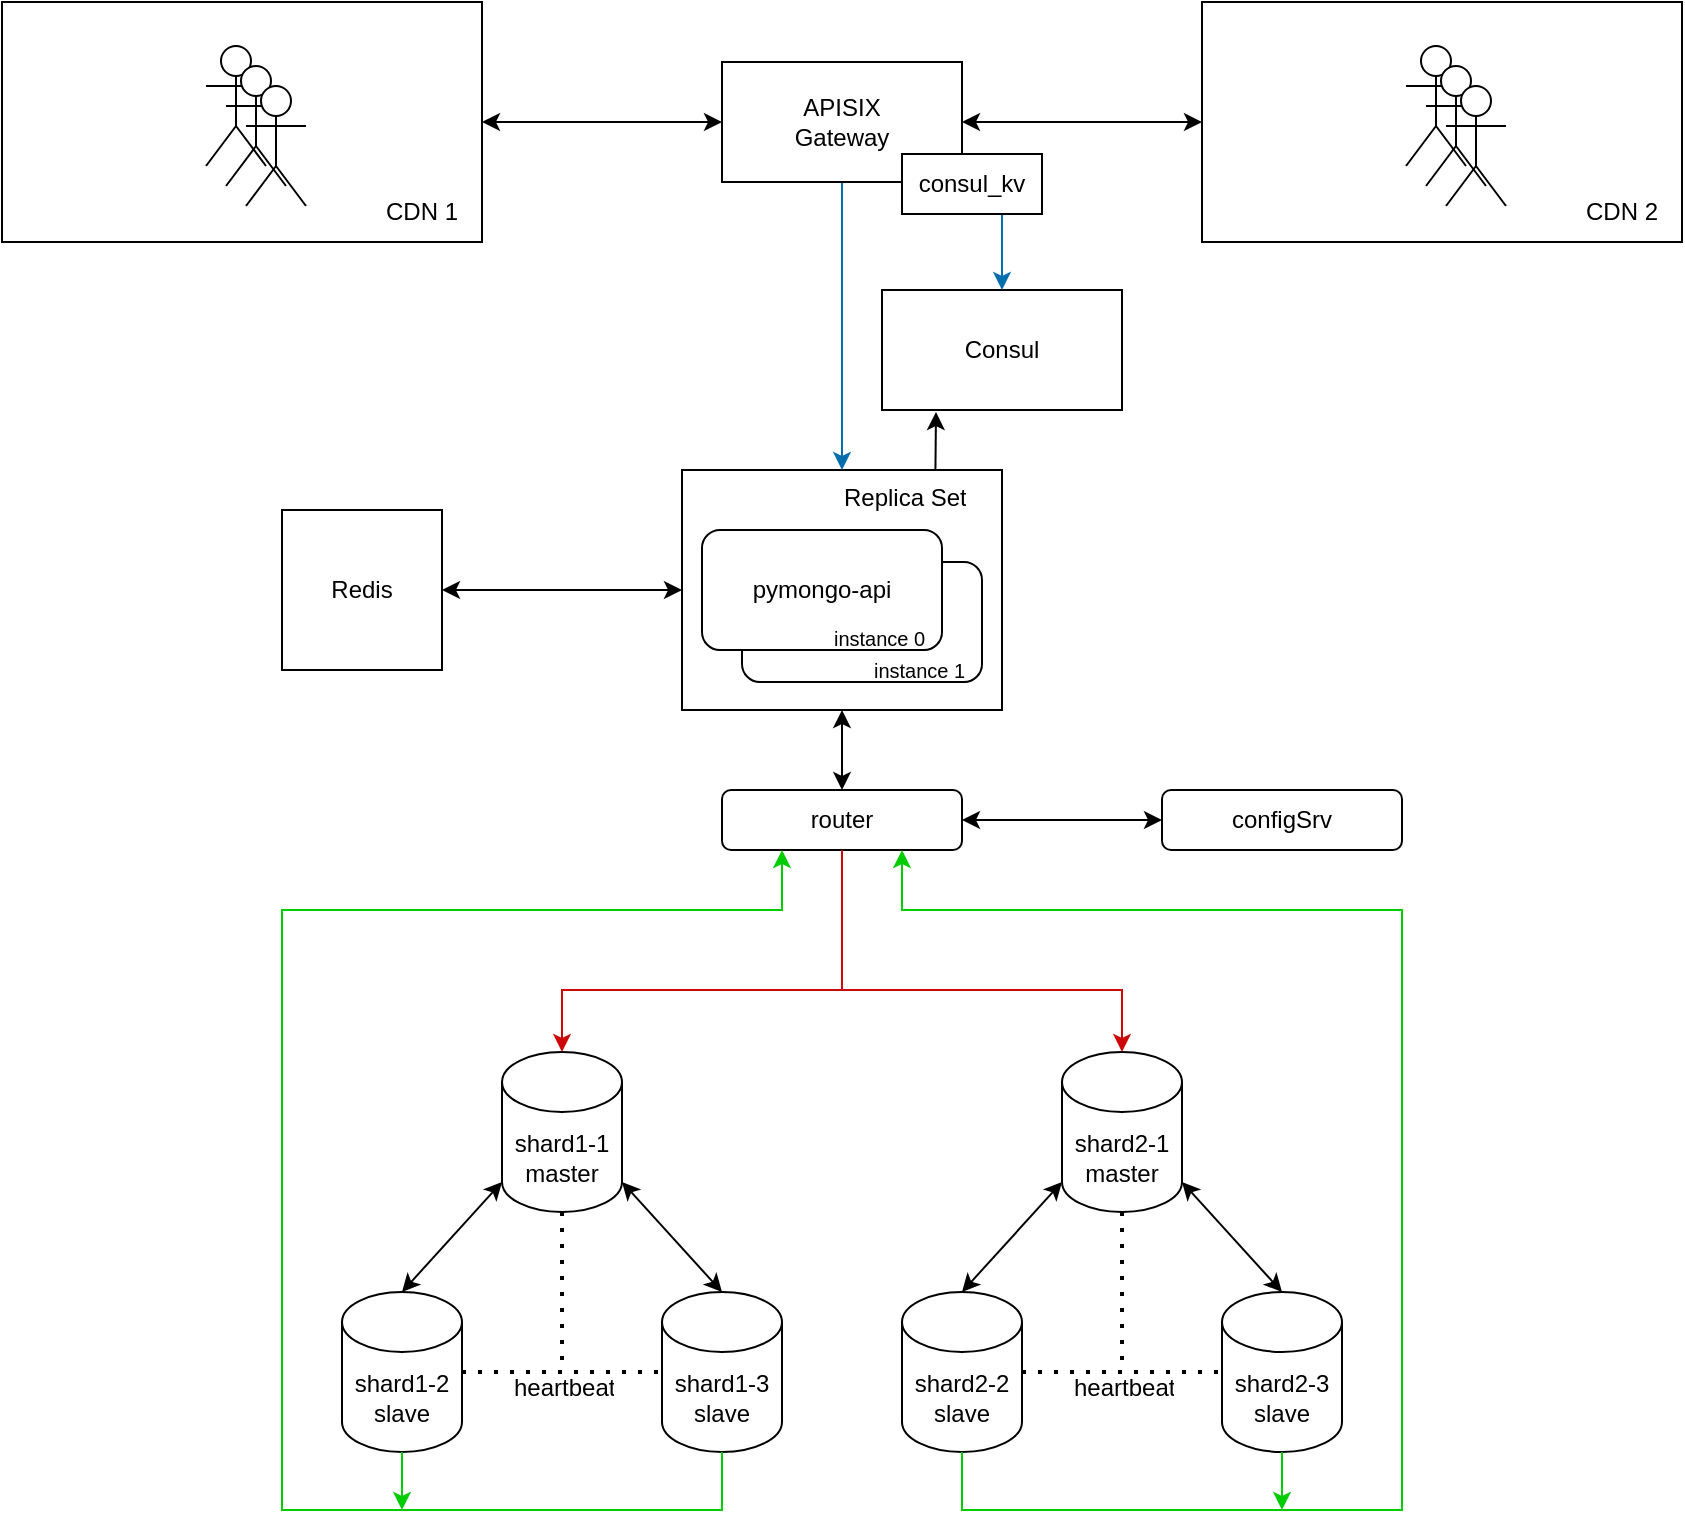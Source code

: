 <mxfile version="24.7.8">
  <diagram name="Page-1" id="-H_mtQnk-PTXWXPvYvuk">
    <mxGraphModel dx="1206" dy="726" grid="1" gridSize="10" guides="1" tooltips="1" connect="1" arrows="1" fold="1" page="1" pageScale="1" pageWidth="1169" pageHeight="827" math="0" shadow="0">
      <root>
        <mxCell id="0" />
        <mxCell id="1" parent="0" />
        <mxCell id="B2Jq6gasBJ6VCRkmXwDJ-19" value="router" style="rounded=1;whiteSpace=wrap;html=1;" parent="1" vertex="1">
          <mxGeometry x="500" y="440" width="120" height="30" as="geometry" />
        </mxCell>
        <mxCell id="B2Jq6gasBJ6VCRkmXwDJ-20" value="" style="group" parent="1" vertex="1" connectable="0">
          <mxGeometry x="310" y="571" width="220" height="200" as="geometry" />
        </mxCell>
        <mxCell id="B2Jq6gasBJ6VCRkmXwDJ-1" value="shard1-1&lt;div&gt;master&lt;/div&gt;" style="shape=cylinder3;whiteSpace=wrap;html=1;boundedLbl=1;backgroundOutline=1;size=15;" parent="B2Jq6gasBJ6VCRkmXwDJ-20" vertex="1">
          <mxGeometry x="80" width="60" height="80" as="geometry" />
        </mxCell>
        <mxCell id="B2Jq6gasBJ6VCRkmXwDJ-2" value="shard1-3&lt;div&gt;slave&lt;/div&gt;" style="shape=cylinder3;whiteSpace=wrap;html=1;boundedLbl=1;backgroundOutline=1;size=15;" parent="B2Jq6gasBJ6VCRkmXwDJ-20" vertex="1">
          <mxGeometry x="160" y="120" width="60" height="80" as="geometry" />
        </mxCell>
        <mxCell id="B2Jq6gasBJ6VCRkmXwDJ-3" value="shard1-2&lt;div&gt;slave&lt;/div&gt;" style="shape=cylinder3;whiteSpace=wrap;html=1;boundedLbl=1;backgroundOutline=1;size=15;" parent="B2Jq6gasBJ6VCRkmXwDJ-20" vertex="1">
          <mxGeometry y="120" width="60" height="80" as="geometry" />
        </mxCell>
        <mxCell id="FSxESPZKWkLZ6iRmhwS1-12" value="" style="endArrow=none;dashed=1;html=1;dashPattern=1 3;strokeWidth=2;rounded=0;exitX=1;exitY=0.5;exitDx=0;exitDy=0;exitPerimeter=0;entryX=0;entryY=0.5;entryDx=0;entryDy=0;entryPerimeter=0;" edge="1" parent="B2Jq6gasBJ6VCRkmXwDJ-20" source="B2Jq6gasBJ6VCRkmXwDJ-3" target="B2Jq6gasBJ6VCRkmXwDJ-2">
          <mxGeometry width="50" height="50" relative="1" as="geometry">
            <mxPoint x="110" y="200" as="sourcePoint" />
            <mxPoint x="160" y="150" as="targetPoint" />
          </mxGeometry>
        </mxCell>
        <mxCell id="FSxESPZKWkLZ6iRmhwS1-13" value="heartbeat" style="text;strokeColor=none;fillColor=none;align=left;verticalAlign=middle;spacingLeft=4;spacingRight=4;overflow=hidden;points=[[0,0.5],[1,0.5]];portConstraint=eastwest;rotatable=0;whiteSpace=wrap;html=1;" vertex="1" parent="B2Jq6gasBJ6VCRkmXwDJ-20">
          <mxGeometry x="80" y="158" width="60" height="20" as="geometry" />
        </mxCell>
        <mxCell id="FSxESPZKWkLZ6iRmhwS1-28" value="" style="endArrow=classic;startArrow=classic;html=1;rounded=0;entryX=0;entryY=1;entryDx=0;entryDy=-15;entryPerimeter=0;exitX=0.5;exitY=0;exitDx=0;exitDy=0;exitPerimeter=0;" edge="1" parent="B2Jq6gasBJ6VCRkmXwDJ-20" source="B2Jq6gasBJ6VCRkmXwDJ-3" target="B2Jq6gasBJ6VCRkmXwDJ-1">
          <mxGeometry width="50" height="50" relative="1" as="geometry">
            <mxPoint y="20" as="sourcePoint" />
            <mxPoint x="50" y="-30" as="targetPoint" />
          </mxGeometry>
        </mxCell>
        <mxCell id="FSxESPZKWkLZ6iRmhwS1-29" value="" style="endArrow=classic;startArrow=classic;html=1;rounded=0;entryX=1;entryY=1;entryDx=0;entryDy=-15;entryPerimeter=0;exitX=0.5;exitY=0;exitDx=0;exitDy=0;exitPerimeter=0;" edge="1" parent="B2Jq6gasBJ6VCRkmXwDJ-20" source="B2Jq6gasBJ6VCRkmXwDJ-2" target="B2Jq6gasBJ6VCRkmXwDJ-1">
          <mxGeometry width="50" height="50" relative="1" as="geometry">
            <mxPoint y="20" as="sourcePoint" />
            <mxPoint x="50" y="-30" as="targetPoint" />
          </mxGeometry>
        </mxCell>
        <mxCell id="B2Jq6gasBJ6VCRkmXwDJ-21" value="" style="group" parent="1" vertex="1" connectable="0">
          <mxGeometry x="590" y="571" width="220" height="200" as="geometry" />
        </mxCell>
        <mxCell id="B2Jq6gasBJ6VCRkmXwDJ-22" value="shard2-1&lt;div&gt;master&lt;/div&gt;" style="shape=cylinder3;whiteSpace=wrap;html=1;boundedLbl=1;backgroundOutline=1;size=15;" parent="B2Jq6gasBJ6VCRkmXwDJ-21" vertex="1">
          <mxGeometry x="80" width="60" height="80" as="geometry" />
        </mxCell>
        <mxCell id="B2Jq6gasBJ6VCRkmXwDJ-23" value="shard2-3&lt;div&gt;slave&lt;/div&gt;" style="shape=cylinder3;whiteSpace=wrap;html=1;boundedLbl=1;backgroundOutline=1;size=15;" parent="B2Jq6gasBJ6VCRkmXwDJ-21" vertex="1">
          <mxGeometry x="160" y="120" width="60" height="80" as="geometry" />
        </mxCell>
        <mxCell id="B2Jq6gasBJ6VCRkmXwDJ-24" value="shard2-2&lt;div&gt;slave&lt;/div&gt;" style="shape=cylinder3;whiteSpace=wrap;html=1;boundedLbl=1;backgroundOutline=1;size=15;" parent="B2Jq6gasBJ6VCRkmXwDJ-21" vertex="1">
          <mxGeometry y="120" width="60" height="80" as="geometry" />
        </mxCell>
        <mxCell id="FSxESPZKWkLZ6iRmhwS1-15" value="" style="endArrow=none;dashed=1;html=1;dashPattern=1 3;strokeWidth=2;rounded=0;exitX=1;exitY=0.5;exitDx=0;exitDy=0;exitPerimeter=0;entryX=0;entryY=0.5;entryDx=0;entryDy=0;entryPerimeter=0;" edge="1" parent="B2Jq6gasBJ6VCRkmXwDJ-21">
          <mxGeometry width="50" height="50" relative="1" as="geometry">
            <mxPoint x="60" y="160" as="sourcePoint" />
            <mxPoint x="160" y="160" as="targetPoint" />
          </mxGeometry>
        </mxCell>
        <mxCell id="FSxESPZKWkLZ6iRmhwS1-16" value="heartbeat" style="text;strokeColor=none;fillColor=none;align=left;verticalAlign=middle;spacingLeft=4;spacingRight=4;overflow=hidden;points=[[0,0.5],[1,0.5]];portConstraint=eastwest;rotatable=0;whiteSpace=wrap;html=1;" vertex="1" parent="B2Jq6gasBJ6VCRkmXwDJ-21">
          <mxGeometry x="80" y="158" width="60" height="20" as="geometry" />
        </mxCell>
        <mxCell id="FSxESPZKWkLZ6iRmhwS1-17" value="" style="endArrow=none;dashed=1;html=1;dashPattern=1 3;strokeWidth=2;rounded=0;exitX=0.5;exitY=1;exitDx=0;exitDy=0;exitPerimeter=0;" edge="1" parent="B2Jq6gasBJ6VCRkmXwDJ-21">
          <mxGeometry width="50" height="50" relative="1" as="geometry">
            <mxPoint x="110" y="80" as="sourcePoint" />
            <mxPoint x="110" y="160" as="targetPoint" />
          </mxGeometry>
        </mxCell>
        <mxCell id="FSxESPZKWkLZ6iRmhwS1-30" value="" style="endArrow=classic;startArrow=classic;html=1;rounded=0;entryX=0;entryY=1;entryDx=0;entryDy=-15;entryPerimeter=0;exitX=0.5;exitY=0;exitDx=0;exitDy=0;exitPerimeter=0;" edge="1" parent="B2Jq6gasBJ6VCRkmXwDJ-21" source="B2Jq6gasBJ6VCRkmXwDJ-24" target="B2Jq6gasBJ6VCRkmXwDJ-22">
          <mxGeometry width="50" height="50" relative="1" as="geometry">
            <mxPoint x="-280" y="20" as="sourcePoint" />
            <mxPoint x="-230" y="-30" as="targetPoint" />
          </mxGeometry>
        </mxCell>
        <mxCell id="FSxESPZKWkLZ6iRmhwS1-31" value="" style="endArrow=classic;startArrow=classic;html=1;rounded=0;entryX=1;entryY=1;entryDx=0;entryDy=-15;entryPerimeter=0;exitX=0.5;exitY=0;exitDx=0;exitDy=0;exitPerimeter=0;" edge="1" parent="B2Jq6gasBJ6VCRkmXwDJ-21" source="B2Jq6gasBJ6VCRkmXwDJ-23" target="B2Jq6gasBJ6VCRkmXwDJ-22">
          <mxGeometry width="50" height="50" relative="1" as="geometry">
            <mxPoint x="-280" y="20" as="sourcePoint" />
            <mxPoint x="-230" y="-30" as="targetPoint" />
          </mxGeometry>
        </mxCell>
        <mxCell id="B2Jq6gasBJ6VCRkmXwDJ-28" value="" style="endArrow=classic;html=1;rounded=0;exitX=0.5;exitY=1;exitDx=0;exitDy=0;entryX=0.5;entryY=0;entryDx=0;entryDy=0;entryPerimeter=0;strokeColor=#CD0808;" parent="1" source="B2Jq6gasBJ6VCRkmXwDJ-19" target="B2Jq6gasBJ6VCRkmXwDJ-1" edge="1">
          <mxGeometry width="50" height="50" relative="1" as="geometry">
            <mxPoint x="450" y="600" as="sourcePoint" />
            <mxPoint x="600" y="640" as="targetPoint" />
            <Array as="points">
              <mxPoint x="560" y="540" />
              <mxPoint x="420" y="540" />
            </Array>
          </mxGeometry>
        </mxCell>
        <mxCell id="B2Jq6gasBJ6VCRkmXwDJ-29" value="" style="endArrow=classic;html=1;rounded=0;entryX=0.5;entryY=0;entryDx=0;entryDy=0;entryPerimeter=0;strokeColor=#CD0808;" parent="1" target="B2Jq6gasBJ6VCRkmXwDJ-22" edge="1">
          <mxGeometry width="50" height="50" relative="1" as="geometry">
            <mxPoint x="560" y="501" as="sourcePoint" />
            <mxPoint x="500" y="521" as="targetPoint" />
            <Array as="points">
              <mxPoint x="560" y="540" />
              <mxPoint x="700" y="540" />
            </Array>
          </mxGeometry>
        </mxCell>
        <mxCell id="FSxESPZKWkLZ6iRmhwS1-11" value="" style="endArrow=none;dashed=1;html=1;dashPattern=1 3;strokeWidth=2;rounded=0;exitX=0.5;exitY=1;exitDx=0;exitDy=0;exitPerimeter=0;" edge="1" parent="1" source="B2Jq6gasBJ6VCRkmXwDJ-1">
          <mxGeometry width="50" height="50" relative="1" as="geometry">
            <mxPoint x="560" y="591" as="sourcePoint" />
            <mxPoint x="420" y="731" as="targetPoint" />
          </mxGeometry>
        </mxCell>
        <mxCell id="FSxESPZKWkLZ6iRmhwS1-21" value="" style="endArrow=classic;html=1;rounded=0;exitX=0.5;exitY=1;exitDx=0;exitDy=0;exitPerimeter=0;entryX=0.25;entryY=1;entryDx=0;entryDy=0;strokeColor=#00CC00;" edge="1" parent="1" source="B2Jq6gasBJ6VCRkmXwDJ-2" target="B2Jq6gasBJ6VCRkmXwDJ-19">
          <mxGeometry width="50" height="50" relative="1" as="geometry">
            <mxPoint x="560" y="620" as="sourcePoint" />
            <mxPoint x="230" y="390" as="targetPoint" />
            <Array as="points">
              <mxPoint x="500" y="800" />
              <mxPoint x="280" y="800" />
              <mxPoint x="280" y="500" />
              <mxPoint x="530" y="500" />
            </Array>
          </mxGeometry>
        </mxCell>
        <mxCell id="FSxESPZKWkLZ6iRmhwS1-22" value="" style="endArrow=classic;html=1;rounded=0;exitX=0.5;exitY=1;exitDx=0;exitDy=0;exitPerimeter=0;strokeColor=#00CC00;" edge="1" parent="1" source="B2Jq6gasBJ6VCRkmXwDJ-3">
          <mxGeometry width="50" height="50" relative="1" as="geometry">
            <mxPoint x="560" y="591" as="sourcePoint" />
            <mxPoint x="340" y="800" as="targetPoint" />
          </mxGeometry>
        </mxCell>
        <mxCell id="FSxESPZKWkLZ6iRmhwS1-23" value="" style="endArrow=classic;html=1;rounded=0;exitX=0.5;exitY=1;exitDx=0;exitDy=0;exitPerimeter=0;entryX=0.75;entryY=1;entryDx=0;entryDy=0;strokeColor=#00CC00;" edge="1" parent="1" source="B2Jq6gasBJ6VCRkmXwDJ-24" target="B2Jq6gasBJ6VCRkmXwDJ-19">
          <mxGeometry width="50" height="50" relative="1" as="geometry">
            <mxPoint x="1090" y="800" as="sourcePoint" />
            <mxPoint x="1120" y="470" as="targetPoint" />
            <Array as="points">
              <mxPoint x="620" y="800" />
              <mxPoint x="840" y="800" />
              <mxPoint x="840" y="500" />
              <mxPoint x="590" y="500" />
            </Array>
          </mxGeometry>
        </mxCell>
        <mxCell id="FSxESPZKWkLZ6iRmhwS1-24" value="" style="endArrow=classic;html=1;rounded=0;exitX=0.5;exitY=1;exitDx=0;exitDy=0;exitPerimeter=0;strokeColor=#00CC00;" edge="1" parent="1" source="B2Jq6gasBJ6VCRkmXwDJ-23">
          <mxGeometry width="50" height="50" relative="1" as="geometry">
            <mxPoint x="930" y="771" as="sourcePoint" />
            <mxPoint x="780" y="800" as="targetPoint" />
          </mxGeometry>
        </mxCell>
        <mxCell id="FSxESPZKWkLZ6iRmhwS1-25" value="configSrv" style="rounded=1;whiteSpace=wrap;html=1;" vertex="1" parent="1">
          <mxGeometry x="720" y="440" width="120" height="30" as="geometry" />
        </mxCell>
        <mxCell id="FSxESPZKWkLZ6iRmhwS1-26" value="" style="endArrow=classic;startArrow=classic;html=1;rounded=0;entryX=0;entryY=0.5;entryDx=0;entryDy=0;exitX=1;exitY=0.5;exitDx=0;exitDy=0;" edge="1" parent="1" source="B2Jq6gasBJ6VCRkmXwDJ-19" target="FSxESPZKWkLZ6iRmhwS1-25">
          <mxGeometry width="50" height="50" relative="1" as="geometry">
            <mxPoint x="560" y="620" as="sourcePoint" />
            <mxPoint x="610" y="570" as="targetPoint" />
          </mxGeometry>
        </mxCell>
        <mxCell id="FSxESPZKWkLZ6iRmhwS1-33" value="Redis" style="whiteSpace=wrap;html=1;aspect=fixed;" vertex="1" parent="1">
          <mxGeometry x="280" y="300" width="80" height="80" as="geometry" />
        </mxCell>
        <mxCell id="FSxESPZKWkLZ6iRmhwS1-43" value="" style="group" vertex="1" connectable="0" parent="1">
          <mxGeometry x="480" y="280" width="160" height="130" as="geometry" />
        </mxCell>
        <mxCell id="FSxESPZKWkLZ6iRmhwS1-42" value="" style="group" vertex="1" connectable="0" parent="FSxESPZKWkLZ6iRmhwS1-43">
          <mxGeometry width="160" height="120" as="geometry" />
        </mxCell>
        <mxCell id="FSxESPZKWkLZ6iRmhwS1-40" value="" style="rounded=0;whiteSpace=wrap;html=1;" vertex="1" parent="FSxESPZKWkLZ6iRmhwS1-42">
          <mxGeometry width="160" height="120.0" as="geometry" />
        </mxCell>
        <mxCell id="FSxESPZKWkLZ6iRmhwS1-41" value="Replica Set" style="text;strokeColor=none;fillColor=none;align=left;verticalAlign=middle;spacingLeft=4;spacingRight=4;overflow=hidden;points=[[0,0.5],[1,0.5]];portConstraint=eastwest;rotatable=0;whiteSpace=wrap;html=1;" vertex="1" parent="FSxESPZKWkLZ6iRmhwS1-42">
          <mxGeometry x="75.294" y="3" width="84.706" height="21.818" as="geometry" />
        </mxCell>
        <mxCell id="B2Jq6gasBJ6VCRkmXwDJ-18" value="" style="group" parent="FSxESPZKWkLZ6iRmhwS1-43" vertex="1" connectable="0">
          <mxGeometry x="10" y="30" width="150" height="100" as="geometry" />
        </mxCell>
        <mxCell id="B2Jq6gasBJ6VCRkmXwDJ-14" value="" style="group" parent="B2Jq6gasBJ6VCRkmXwDJ-18" vertex="1" connectable="0">
          <mxGeometry x="20" y="16" width="120" height="60" as="geometry" />
        </mxCell>
        <mxCell id="B2Jq6gasBJ6VCRkmXwDJ-10" value="pymongo-api" style="rounded=1;whiteSpace=wrap;html=1;container=0;" parent="B2Jq6gasBJ6VCRkmXwDJ-14" vertex="1">
          <mxGeometry width="120" height="60" as="geometry" />
        </mxCell>
        <mxCell id="B2Jq6gasBJ6VCRkmXwDJ-11" value="&lt;font size=&quot;1&quot;&gt;instance 1&lt;/font&gt;" style="text;strokeColor=none;fillColor=none;align=left;verticalAlign=middle;spacingLeft=4;spacingRight=4;overflow=hidden;points=[[0,0.5],[1,0.5]];portConstraint=eastwest;rotatable=0;whiteSpace=wrap;html=1;container=0;" parent="B2Jq6gasBJ6VCRkmXwDJ-14" vertex="1">
          <mxGeometry x="60" y="44" width="60" height="16" as="geometry" />
        </mxCell>
        <mxCell id="B2Jq6gasBJ6VCRkmXwDJ-15" value="" style="group" parent="B2Jq6gasBJ6VCRkmXwDJ-18" vertex="1" connectable="0">
          <mxGeometry width="150" height="100" as="geometry" />
        </mxCell>
        <mxCell id="B2Jq6gasBJ6VCRkmXwDJ-16" value="pymongo-api" style="rounded=1;whiteSpace=wrap;html=1;container=0;" parent="B2Jq6gasBJ6VCRkmXwDJ-15" vertex="1">
          <mxGeometry width="120" height="60" as="geometry" />
        </mxCell>
        <mxCell id="B2Jq6gasBJ6VCRkmXwDJ-17" value="&lt;font size=&quot;1&quot;&gt;instance 0&lt;br&gt;&lt;/font&gt;" style="text;strokeColor=none;fillColor=none;align=left;verticalAlign=middle;spacingLeft=4;spacingRight=4;overflow=hidden;points=[[0,0.5],[1,0.5]];portConstraint=eastwest;rotatable=0;whiteSpace=wrap;html=1;container=0;" parent="B2Jq6gasBJ6VCRkmXwDJ-15" vertex="1">
          <mxGeometry x="60" y="44" width="60" height="16" as="geometry" />
        </mxCell>
        <mxCell id="FSxESPZKWkLZ6iRmhwS1-44" value="" style="endArrow=classic;startArrow=classic;html=1;rounded=0;exitX=1;exitY=0.5;exitDx=0;exitDy=0;entryX=0;entryY=0.5;entryDx=0;entryDy=0;" edge="1" parent="1" source="FSxESPZKWkLZ6iRmhwS1-33" target="FSxESPZKWkLZ6iRmhwS1-40">
          <mxGeometry width="50" height="50" relative="1" as="geometry">
            <mxPoint x="550" y="380" as="sourcePoint" />
            <mxPoint x="600" y="330" as="targetPoint" />
          </mxGeometry>
        </mxCell>
        <mxCell id="FSxESPZKWkLZ6iRmhwS1-45" value="" style="endArrow=classic;startArrow=classic;html=1;rounded=0;exitX=0.5;exitY=0;exitDx=0;exitDy=0;entryX=0.5;entryY=1;entryDx=0;entryDy=0;" edge="1" parent="1" source="B2Jq6gasBJ6VCRkmXwDJ-19" target="FSxESPZKWkLZ6iRmhwS1-40">
          <mxGeometry width="50" height="50" relative="1" as="geometry">
            <mxPoint x="550" y="380" as="sourcePoint" />
            <mxPoint x="600" y="330" as="targetPoint" />
          </mxGeometry>
        </mxCell>
        <mxCell id="FSxESPZKWkLZ6iRmhwS1-49" value="" style="rounded=0;whiteSpace=wrap;html=1;" vertex="1" parent="1">
          <mxGeometry x="140" y="46" width="240" height="120" as="geometry" />
        </mxCell>
        <mxCell id="FSxESPZKWkLZ6iRmhwS1-50" value="" style="shape=umlActor;verticalLabelPosition=bottom;verticalAlign=top;html=1;outlineConnect=0;" vertex="1" parent="1">
          <mxGeometry x="242" y="68" width="30" height="60" as="geometry" />
        </mxCell>
        <mxCell id="FSxESPZKWkLZ6iRmhwS1-51" value="" style="endArrow=classic;startArrow=classic;html=1;rounded=0;entryX=0;entryY=0.5;entryDx=0;entryDy=0;exitX=1;exitY=0.5;exitDx=0;exitDy=0;" edge="1" parent="1" source="FSxESPZKWkLZ6iRmhwS1-49" target="FSxESPZKWkLZ6iRmhwS1-64">
          <mxGeometry width="50" height="50" relative="1" as="geometry">
            <mxPoint x="530" y="206" as="sourcePoint" />
            <mxPoint x="480" y="106" as="targetPoint" />
          </mxGeometry>
        </mxCell>
        <mxCell id="FSxESPZKWkLZ6iRmhwS1-52" value="" style="shape=umlActor;verticalLabelPosition=bottom;verticalAlign=top;html=1;outlineConnect=0;" vertex="1" parent="1">
          <mxGeometry x="252" y="78" width="30" height="60" as="geometry" />
        </mxCell>
        <mxCell id="FSxESPZKWkLZ6iRmhwS1-53" value="" style="shape=umlActor;verticalLabelPosition=bottom;verticalAlign=top;html=1;outlineConnect=0;" vertex="1" parent="1">
          <mxGeometry x="262" y="88" width="30" height="60" as="geometry" />
        </mxCell>
        <mxCell id="FSxESPZKWkLZ6iRmhwS1-54" value="CDN 1" style="text;html=1;align=center;verticalAlign=middle;whiteSpace=wrap;rounded=0;" vertex="1" parent="1">
          <mxGeometry x="320" y="136" width="60" height="30" as="geometry" />
        </mxCell>
        <mxCell id="FSxESPZKWkLZ6iRmhwS1-55" value="" style="rounded=0;whiteSpace=wrap;html=1;" vertex="1" parent="1">
          <mxGeometry x="740" y="46" width="240" height="120" as="geometry" />
        </mxCell>
        <mxCell id="FSxESPZKWkLZ6iRmhwS1-56" value="" style="shape=umlActor;verticalLabelPosition=bottom;verticalAlign=top;html=1;outlineConnect=0;" vertex="1" parent="1">
          <mxGeometry x="842" y="68" width="30" height="60" as="geometry" />
        </mxCell>
        <mxCell id="FSxESPZKWkLZ6iRmhwS1-57" value="" style="shape=umlActor;verticalLabelPosition=bottom;verticalAlign=top;html=1;outlineConnect=0;" vertex="1" parent="1">
          <mxGeometry x="852" y="78" width="30" height="60" as="geometry" />
        </mxCell>
        <mxCell id="FSxESPZKWkLZ6iRmhwS1-58" value="" style="shape=umlActor;verticalLabelPosition=bottom;verticalAlign=top;html=1;outlineConnect=0;" vertex="1" parent="1">
          <mxGeometry x="862" y="88" width="30" height="60" as="geometry" />
        </mxCell>
        <mxCell id="FSxESPZKWkLZ6iRmhwS1-59" value="CDN 2" style="text;html=1;align=center;verticalAlign=middle;whiteSpace=wrap;rounded=0;" vertex="1" parent="1">
          <mxGeometry x="920" y="136" width="60" height="30" as="geometry" />
        </mxCell>
        <mxCell id="FSxESPZKWkLZ6iRmhwS1-60" value="" style="endArrow=classic;startArrow=classic;html=1;rounded=0;entryX=0;entryY=0.5;entryDx=0;entryDy=0;exitX=1;exitY=0.5;exitDx=0;exitDy=0;" edge="1" parent="1" source="FSxESPZKWkLZ6iRmhwS1-64" target="FSxESPZKWkLZ6iRmhwS1-55">
          <mxGeometry width="50" height="50" relative="1" as="geometry">
            <mxPoint x="640" y="106" as="sourcePoint" />
            <mxPoint x="620" y="156" as="targetPoint" />
          </mxGeometry>
        </mxCell>
        <mxCell id="FSxESPZKWkLZ6iRmhwS1-62" style="edgeStyle=orthogonalEdgeStyle;rounded=0;orthogonalLoop=1;jettySize=auto;html=1;exitX=0.5;exitY=1;exitDx=0;exitDy=0;entryX=0.5;entryY=0;entryDx=0;entryDy=0;fillColor=#1ba1e2;strokeColor=#006EAF;" edge="1" parent="1" source="FSxESPZKWkLZ6iRmhwS1-64" target="FSxESPZKWkLZ6iRmhwS1-40">
          <mxGeometry relative="1" as="geometry">
            <mxPoint x="500" y="265" as="targetPoint" />
          </mxGeometry>
        </mxCell>
        <mxCell id="FSxESPZKWkLZ6iRmhwS1-64" value="APISIX&lt;div&gt;Gateway&lt;/div&gt;" style="html=1;dropTarget=0;whiteSpace=wrap;" vertex="1" parent="1">
          <mxGeometry x="500" y="76" width="120" height="60" as="geometry" />
        </mxCell>
        <mxCell id="FSxESPZKWkLZ6iRmhwS1-66" value="Consul" style="html=1;dropTarget=0;whiteSpace=wrap;" vertex="1" parent="1">
          <mxGeometry x="580" y="190" width="120" height="60" as="geometry" />
        </mxCell>
        <mxCell id="FSxESPZKWkLZ6iRmhwS1-68" style="edgeStyle=orthogonalEdgeStyle;rounded=0;orthogonalLoop=1;jettySize=auto;html=1;entryX=0.5;entryY=0;entryDx=0;entryDy=0;fillColor=#1ba1e2;strokeColor=#006EAF;exitX=0.75;exitY=1;exitDx=0;exitDy=0;" edge="1" parent="1" source="FSxESPZKWkLZ6iRmhwS1-70" target="FSxESPZKWkLZ6iRmhwS1-66">
          <mxGeometry relative="1" as="geometry">
            <mxPoint x="630" y="160" as="sourcePoint" />
            <Array as="points">
              <mxPoint x="640" y="152" />
            </Array>
          </mxGeometry>
        </mxCell>
        <mxCell id="FSxESPZKWkLZ6iRmhwS1-70" value="consul_kv" style="rounded=0;whiteSpace=wrap;html=1;" vertex="1" parent="1">
          <mxGeometry x="590" y="122" width="70" height="30" as="geometry" />
        </mxCell>
        <mxCell id="FSxESPZKWkLZ6iRmhwS1-72" value="" style="endArrow=classic;html=1;rounded=0;exitX=0.792;exitY=-0.004;exitDx=0;exitDy=0;exitPerimeter=0;" edge="1" parent="1" source="FSxESPZKWkLZ6iRmhwS1-40">
          <mxGeometry width="50" height="50" relative="1" as="geometry">
            <mxPoint x="750" y="230" as="sourcePoint" />
            <mxPoint x="607" y="251" as="targetPoint" />
          </mxGeometry>
        </mxCell>
      </root>
    </mxGraphModel>
  </diagram>
</mxfile>
